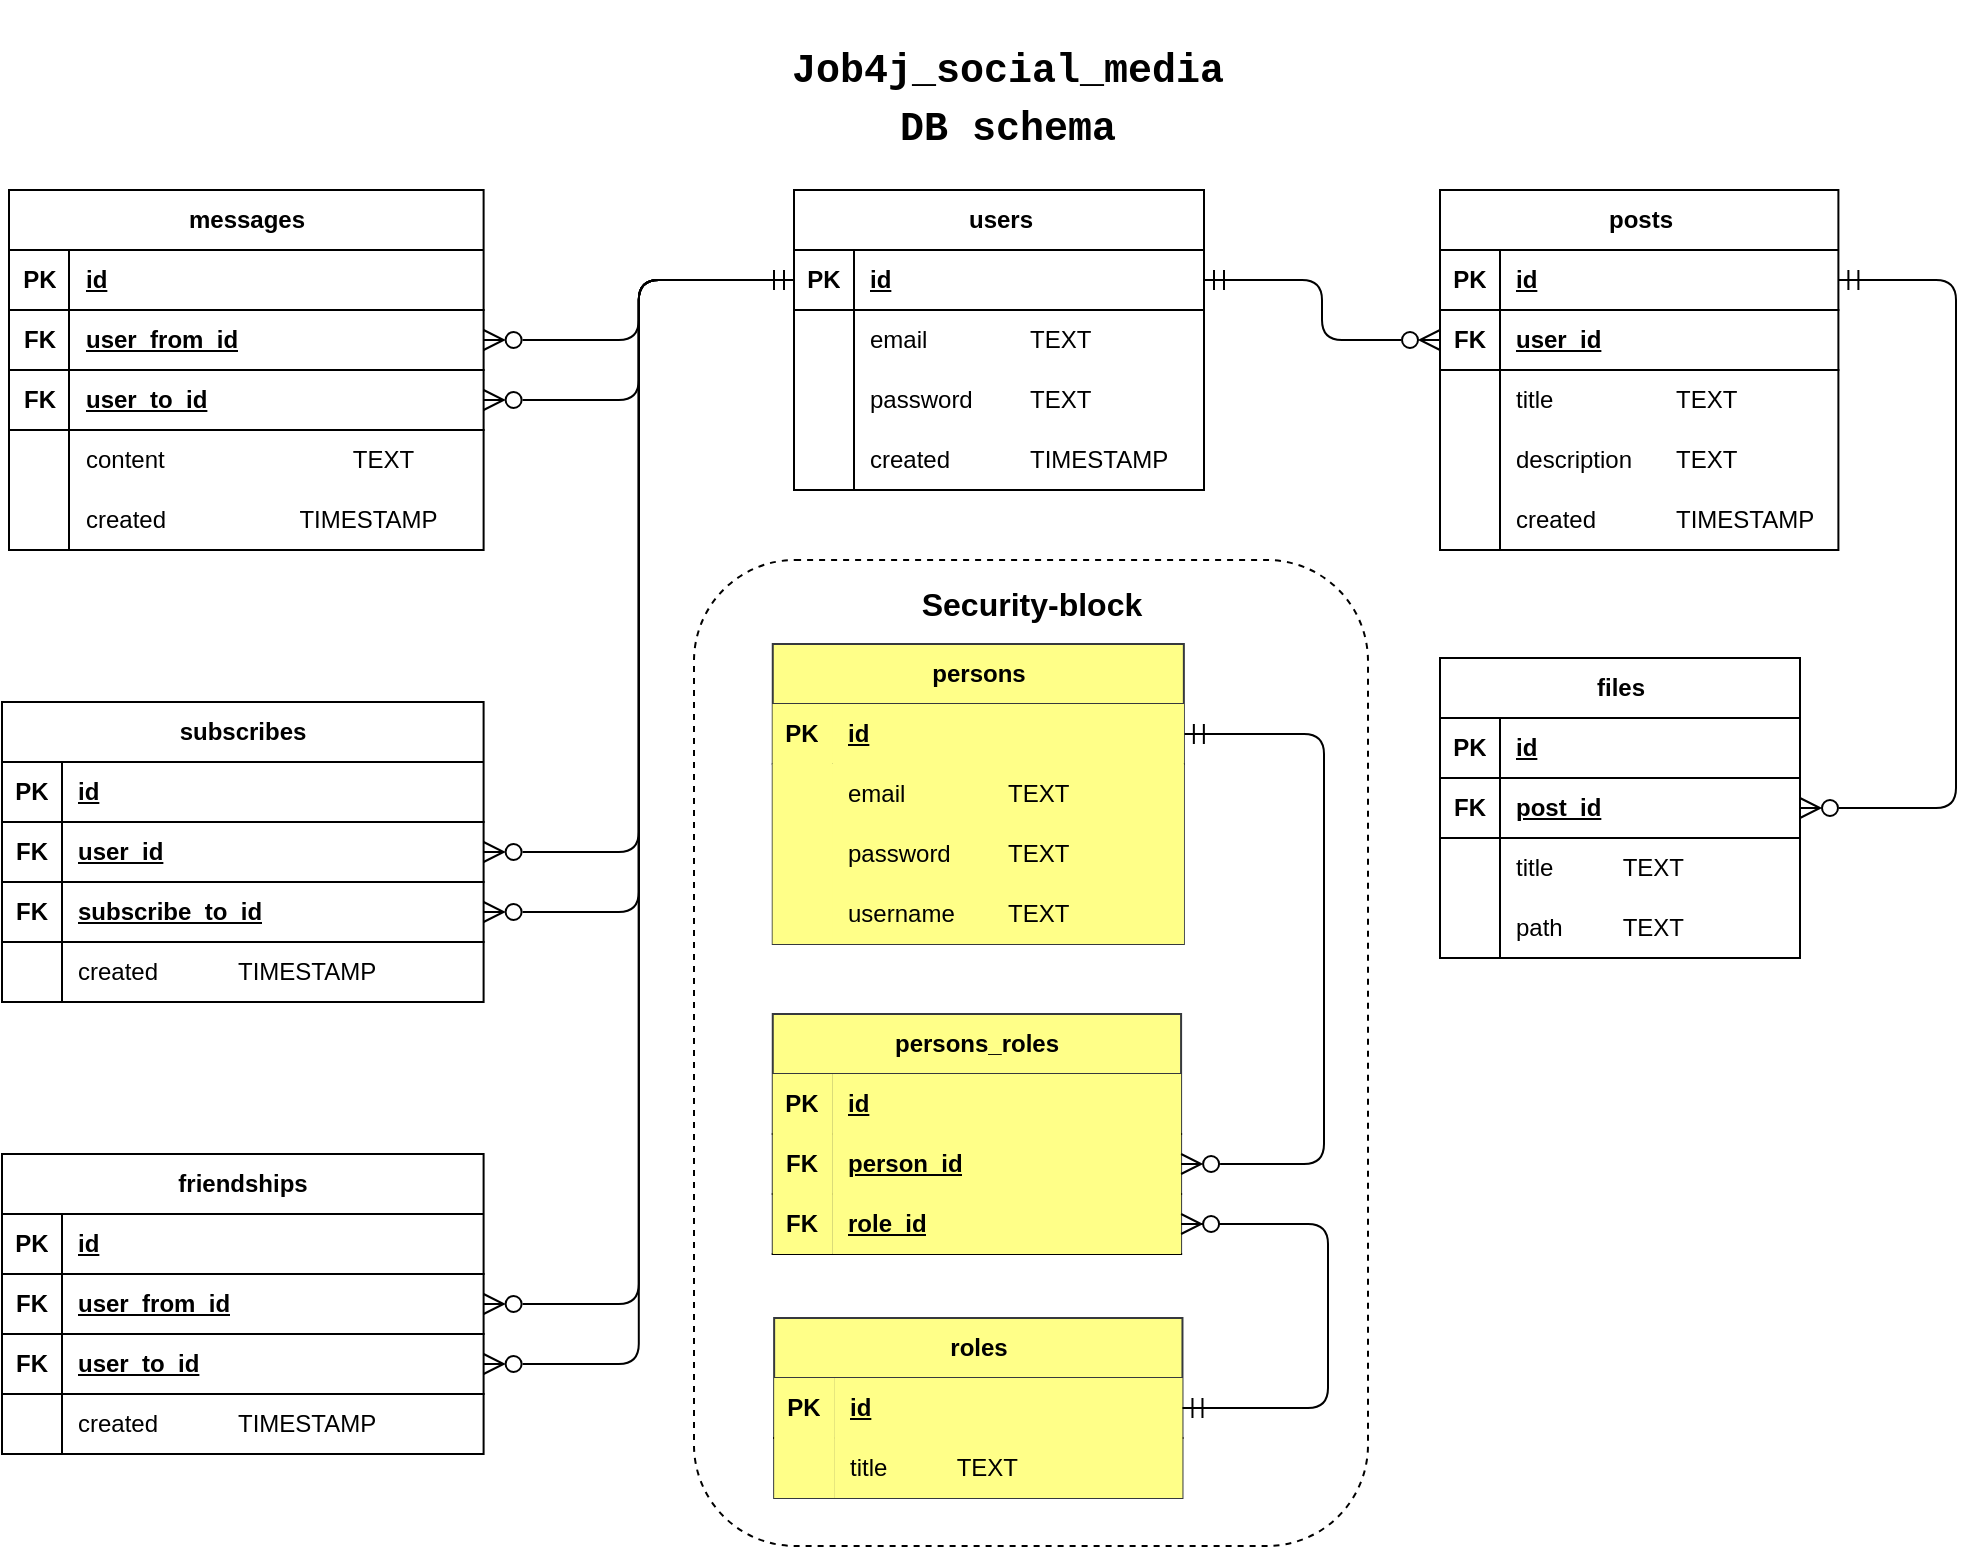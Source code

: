 <mxfile version="27.0.9">
  <diagram name="DB schema" id="reNyeH3_qhQsP8QC6dpi">
    <mxGraphModel dx="1042" dy="687" grid="0" gridSize="10" guides="1" tooltips="1" connect="1" arrows="1" fold="1" page="1" pageScale="1" pageWidth="1169" pageHeight="827" math="0" shadow="0">
      <root>
        <mxCell id="0" />
        <mxCell id="1" parent="0" />
        <mxCell id="GDT_G8Te0QSxyf7FbXCo-1" value="&lt;h2&gt;&lt;b&gt;&lt;font style=&quot;font-size: 20px;&quot;&gt;Job4j_social_media DB schema&lt;/font&gt;&lt;/b&gt;&lt;/h2&gt;" style="text;strokeColor=none;fillColor=none;html=1;align=center;verticalAlign=middle;whiteSpace=wrap;rounded=0;fontSize=16;fontFamily=Courier New;labelBackgroundColor=none;" parent="1" vertex="1">
          <mxGeometry x="585" y="39" width="60" height="20" as="geometry" />
        </mxCell>
        <mxCell id="GDT_G8Te0QSxyf7FbXCo-2" style="edgeStyle=none;curved=1;rounded=0;orthogonalLoop=1;jettySize=auto;html=1;exitX=1;exitY=0.25;exitDx=0;exitDy=0;fontSize=12;startSize=8;endSize=8;labelBackgroundColor=none;fontColor=default;" parent="1" source="GDT_G8Te0QSxyf7FbXCo-1" target="GDT_G8Te0QSxyf7FbXCo-1" edge="1">
          <mxGeometry relative="1" as="geometry" />
        </mxCell>
        <mxCell id="pHdTkfhxEvhXQCfmh5LA-27" value="posts" style="shape=table;startSize=30;container=1;collapsible=1;childLayout=tableLayout;fixedRows=1;rowLines=0;fontStyle=1;align=center;resizeLast=1;html=1;labelBackgroundColor=none;" parent="1" vertex="1">
          <mxGeometry x="831" y="95" width="199.2" height="180" as="geometry" />
        </mxCell>
        <mxCell id="pHdTkfhxEvhXQCfmh5LA-28" value="" style="shape=tableRow;horizontal=0;startSize=0;swimlaneHead=0;swimlaneBody=0;fillColor=none;collapsible=0;dropTarget=0;points=[[0,0.5],[1,0.5]];portConstraint=eastwest;top=0;left=0;right=0;bottom=1;labelBackgroundColor=none;" parent="pHdTkfhxEvhXQCfmh5LA-27" vertex="1">
          <mxGeometry y="30" width="199.2" height="30" as="geometry" />
        </mxCell>
        <mxCell id="pHdTkfhxEvhXQCfmh5LA-29" value="PK" style="shape=partialRectangle;connectable=0;fillColor=none;top=0;left=0;bottom=0;right=0;fontStyle=1;overflow=hidden;whiteSpace=wrap;html=1;labelBackgroundColor=none;" parent="pHdTkfhxEvhXQCfmh5LA-28" vertex="1">
          <mxGeometry width="30" height="30" as="geometry">
            <mxRectangle width="30" height="30" as="alternateBounds" />
          </mxGeometry>
        </mxCell>
        <mxCell id="pHdTkfhxEvhXQCfmh5LA-30" value="id" style="shape=partialRectangle;connectable=0;fillColor=none;top=0;left=0;bottom=0;right=0;align=left;spacingLeft=6;fontStyle=5;overflow=hidden;whiteSpace=wrap;html=1;labelBackgroundColor=none;" parent="pHdTkfhxEvhXQCfmh5LA-28" vertex="1">
          <mxGeometry x="30" width="169.2" height="30" as="geometry">
            <mxRectangle width="169.2" height="30" as="alternateBounds" />
          </mxGeometry>
        </mxCell>
        <mxCell id="pHdTkfhxEvhXQCfmh5LA-129" value="" style="shape=tableRow;horizontal=0;startSize=0;swimlaneHead=0;swimlaneBody=0;fillColor=none;collapsible=0;dropTarget=0;points=[[0,0.5],[1,0.5]];portConstraint=eastwest;top=0;left=0;right=0;bottom=1;labelBackgroundColor=none;" parent="pHdTkfhxEvhXQCfmh5LA-27" vertex="1">
          <mxGeometry y="60" width="199.2" height="30" as="geometry" />
        </mxCell>
        <mxCell id="pHdTkfhxEvhXQCfmh5LA-130" value="FK" style="shape=partialRectangle;connectable=0;fillColor=none;top=0;left=0;bottom=0;right=0;fontStyle=1;overflow=hidden;whiteSpace=wrap;html=1;labelBackgroundColor=none;" parent="pHdTkfhxEvhXQCfmh5LA-129" vertex="1">
          <mxGeometry width="30" height="30" as="geometry">
            <mxRectangle width="30" height="30" as="alternateBounds" />
          </mxGeometry>
        </mxCell>
        <mxCell id="pHdTkfhxEvhXQCfmh5LA-131" value="user_id" style="shape=partialRectangle;connectable=0;fillColor=none;top=0;left=0;bottom=0;right=0;align=left;spacingLeft=6;fontStyle=5;overflow=hidden;whiteSpace=wrap;html=1;labelBackgroundColor=none;" parent="pHdTkfhxEvhXQCfmh5LA-129" vertex="1">
          <mxGeometry x="30" width="169.2" height="30" as="geometry">
            <mxRectangle width="169.2" height="30" as="alternateBounds" />
          </mxGeometry>
        </mxCell>
        <mxCell id="pHdTkfhxEvhXQCfmh5LA-31" value="" style="shape=tableRow;horizontal=0;startSize=0;swimlaneHead=0;swimlaneBody=0;fillColor=none;collapsible=0;dropTarget=0;points=[[0,0.5],[1,0.5]];portConstraint=eastwest;top=0;left=0;right=0;bottom=0;labelBackgroundColor=none;" parent="pHdTkfhxEvhXQCfmh5LA-27" vertex="1">
          <mxGeometry y="90" width="199.2" height="30" as="geometry" />
        </mxCell>
        <mxCell id="pHdTkfhxEvhXQCfmh5LA-32" value="" style="shape=partialRectangle;connectable=0;fillColor=none;top=0;left=0;bottom=0;right=0;editable=1;overflow=hidden;whiteSpace=wrap;html=1;labelBackgroundColor=none;" parent="pHdTkfhxEvhXQCfmh5LA-31" vertex="1">
          <mxGeometry width="30" height="30" as="geometry">
            <mxRectangle width="30" height="30" as="alternateBounds" />
          </mxGeometry>
        </mxCell>
        <mxCell id="pHdTkfhxEvhXQCfmh5LA-33" value="title&lt;span style=&quot;white-space: pre;&quot;&gt;&#x9;&lt;/span&gt;&lt;span style=&quot;white-space: pre;&quot;&gt;&#x9;&lt;span style=&quot;white-space: pre;&quot;&gt;&#x9;&lt;/span&gt;&lt;/span&gt;TEXT" style="shape=partialRectangle;connectable=0;fillColor=none;top=0;left=0;bottom=0;right=0;align=left;spacingLeft=6;overflow=hidden;whiteSpace=wrap;html=1;labelBackgroundColor=none;" parent="pHdTkfhxEvhXQCfmh5LA-31" vertex="1">
          <mxGeometry x="30" width="169.2" height="30" as="geometry">
            <mxRectangle width="169.2" height="30" as="alternateBounds" />
          </mxGeometry>
        </mxCell>
        <mxCell id="pHdTkfhxEvhXQCfmh5LA-34" value="" style="shape=tableRow;horizontal=0;startSize=0;swimlaneHead=0;swimlaneBody=0;fillColor=none;collapsible=0;dropTarget=0;points=[[0,0.5],[1,0.5]];portConstraint=eastwest;top=0;left=0;right=0;bottom=0;labelBackgroundColor=none;" parent="pHdTkfhxEvhXQCfmh5LA-27" vertex="1">
          <mxGeometry y="120" width="199.2" height="30" as="geometry" />
        </mxCell>
        <mxCell id="pHdTkfhxEvhXQCfmh5LA-35" value="" style="shape=partialRectangle;connectable=0;fillColor=none;top=0;left=0;bottom=0;right=0;editable=1;overflow=hidden;whiteSpace=wrap;html=1;labelBackgroundColor=none;" parent="pHdTkfhxEvhXQCfmh5LA-34" vertex="1">
          <mxGeometry width="30" height="30" as="geometry">
            <mxRectangle width="30" height="30" as="alternateBounds" />
          </mxGeometry>
        </mxCell>
        <mxCell id="pHdTkfhxEvhXQCfmh5LA-36" value="description&lt;span style=&quot;white-space: pre;&quot;&gt;&#x9;&lt;/span&gt;TEXT" style="shape=partialRectangle;connectable=0;fillColor=none;top=0;left=0;bottom=0;right=0;align=left;spacingLeft=6;overflow=hidden;whiteSpace=wrap;html=1;labelBackgroundColor=none;" parent="pHdTkfhxEvhXQCfmh5LA-34" vertex="1">
          <mxGeometry x="30" width="169.2" height="30" as="geometry">
            <mxRectangle width="169.2" height="30" as="alternateBounds" />
          </mxGeometry>
        </mxCell>
        <mxCell id="pHdTkfhxEvhXQCfmh5LA-37" value="" style="shape=tableRow;horizontal=0;startSize=0;swimlaneHead=0;swimlaneBody=0;fillColor=none;collapsible=0;dropTarget=0;points=[[0,0.5],[1,0.5]];portConstraint=eastwest;top=0;left=0;right=0;bottom=0;labelBackgroundColor=none;" parent="pHdTkfhxEvhXQCfmh5LA-27" vertex="1">
          <mxGeometry y="150" width="199.2" height="30" as="geometry" />
        </mxCell>
        <mxCell id="pHdTkfhxEvhXQCfmh5LA-38" value="" style="shape=partialRectangle;connectable=0;fillColor=none;top=0;left=0;bottom=0;right=0;editable=1;overflow=hidden;whiteSpace=wrap;html=1;labelBackgroundColor=none;" parent="pHdTkfhxEvhXQCfmh5LA-37" vertex="1">
          <mxGeometry width="30" height="30" as="geometry">
            <mxRectangle width="30" height="30" as="alternateBounds" />
          </mxGeometry>
        </mxCell>
        <mxCell id="pHdTkfhxEvhXQCfmh5LA-39" value="created&lt;span style=&quot;white-space: pre;&quot;&gt;&#x9;&lt;/span&gt;&lt;span style=&quot;white-space: pre;&quot;&gt;&#x9;&lt;/span&gt;TIMESTAMP" style="shape=partialRectangle;connectable=0;fillColor=none;top=0;left=0;bottom=0;right=0;align=left;spacingLeft=6;overflow=hidden;whiteSpace=wrap;html=1;labelBackgroundColor=none;" parent="pHdTkfhxEvhXQCfmh5LA-37" vertex="1">
          <mxGeometry x="30" width="169.2" height="30" as="geometry">
            <mxRectangle width="169.2" height="30" as="alternateBounds" />
          </mxGeometry>
        </mxCell>
        <mxCell id="pHdTkfhxEvhXQCfmh5LA-43" value="users" style="shape=table;startSize=30;container=1;collapsible=1;childLayout=tableLayout;fixedRows=1;rowLines=0;fontStyle=1;align=center;resizeLast=1;html=1;labelBackgroundColor=none;" parent="1" vertex="1">
          <mxGeometry x="508" y="95" width="205" height="150" as="geometry" />
        </mxCell>
        <mxCell id="pHdTkfhxEvhXQCfmh5LA-44" value="" style="shape=tableRow;horizontal=0;startSize=0;swimlaneHead=0;swimlaneBody=0;fillColor=none;collapsible=0;dropTarget=0;points=[[0,0.5],[1,0.5]];portConstraint=eastwest;top=0;left=0;right=0;bottom=1;labelBackgroundColor=none;" parent="pHdTkfhxEvhXQCfmh5LA-43" vertex="1">
          <mxGeometry y="30" width="205" height="30" as="geometry" />
        </mxCell>
        <mxCell id="pHdTkfhxEvhXQCfmh5LA-45" value="PK" style="shape=partialRectangle;connectable=0;fillColor=none;top=0;left=0;bottom=0;right=0;fontStyle=1;overflow=hidden;whiteSpace=wrap;html=1;labelBackgroundColor=none;" parent="pHdTkfhxEvhXQCfmh5LA-44" vertex="1">
          <mxGeometry width="30" height="30" as="geometry">
            <mxRectangle width="30" height="30" as="alternateBounds" />
          </mxGeometry>
        </mxCell>
        <mxCell id="pHdTkfhxEvhXQCfmh5LA-46" value="id" style="shape=partialRectangle;connectable=0;fillColor=none;top=0;left=0;bottom=0;right=0;align=left;spacingLeft=6;fontStyle=5;overflow=hidden;whiteSpace=wrap;html=1;labelBackgroundColor=none;" parent="pHdTkfhxEvhXQCfmh5LA-44" vertex="1">
          <mxGeometry x="30" width="175" height="30" as="geometry">
            <mxRectangle width="175" height="30" as="alternateBounds" />
          </mxGeometry>
        </mxCell>
        <mxCell id="pHdTkfhxEvhXQCfmh5LA-50" value="" style="shape=tableRow;horizontal=0;startSize=0;swimlaneHead=0;swimlaneBody=0;fillColor=none;collapsible=0;dropTarget=0;points=[[0,0.5],[1,0.5]];portConstraint=eastwest;top=0;left=0;right=0;bottom=0;labelBackgroundColor=none;" parent="pHdTkfhxEvhXQCfmh5LA-43" vertex="1">
          <mxGeometry y="60" width="205" height="30" as="geometry" />
        </mxCell>
        <mxCell id="pHdTkfhxEvhXQCfmh5LA-51" value="" style="shape=partialRectangle;connectable=0;fillColor=none;top=0;left=0;bottom=0;right=0;editable=1;overflow=hidden;whiteSpace=wrap;html=1;labelBackgroundColor=none;" parent="pHdTkfhxEvhXQCfmh5LA-50" vertex="1">
          <mxGeometry width="30" height="30" as="geometry">
            <mxRectangle width="30" height="30" as="alternateBounds" />
          </mxGeometry>
        </mxCell>
        <mxCell id="pHdTkfhxEvhXQCfmh5LA-52" value="email&lt;span style=&quot;white-space: pre;&quot;&gt;&#x9;&lt;/span&gt;&lt;span style=&quot;white-space: pre;&quot;&gt;&#x9;&lt;/span&gt;TEXT" style="shape=partialRectangle;connectable=0;fillColor=none;top=0;left=0;bottom=0;right=0;align=left;spacingLeft=6;overflow=hidden;whiteSpace=wrap;html=1;labelBackgroundColor=none;" parent="pHdTkfhxEvhXQCfmh5LA-50" vertex="1">
          <mxGeometry x="30" width="175" height="30" as="geometry">
            <mxRectangle width="175" height="30" as="alternateBounds" />
          </mxGeometry>
        </mxCell>
        <mxCell id="pHdTkfhxEvhXQCfmh5LA-126" value="" style="shape=tableRow;horizontal=0;startSize=0;swimlaneHead=0;swimlaneBody=0;fillColor=none;collapsible=0;dropTarget=0;points=[[0,0.5],[1,0.5]];portConstraint=eastwest;top=0;left=0;right=0;bottom=0;labelBackgroundColor=none;" parent="pHdTkfhxEvhXQCfmh5LA-43" vertex="1">
          <mxGeometry y="90" width="205" height="30" as="geometry" />
        </mxCell>
        <mxCell id="pHdTkfhxEvhXQCfmh5LA-127" value="" style="shape=partialRectangle;connectable=0;fillColor=none;top=0;left=0;bottom=0;right=0;editable=1;overflow=hidden;whiteSpace=wrap;html=1;labelBackgroundColor=none;" parent="pHdTkfhxEvhXQCfmh5LA-126" vertex="1">
          <mxGeometry width="30" height="30" as="geometry">
            <mxRectangle width="30" height="30" as="alternateBounds" />
          </mxGeometry>
        </mxCell>
        <mxCell id="pHdTkfhxEvhXQCfmh5LA-128" value="password&lt;span style=&quot;white-space: pre;&quot;&gt;&#x9;&lt;/span&gt;&lt;span style=&quot;white-space: pre;&quot;&gt;&#x9;&lt;/span&gt;TEXT" style="shape=partialRectangle;connectable=0;fillColor=none;top=0;left=0;bottom=0;right=0;align=left;spacingLeft=6;overflow=hidden;whiteSpace=wrap;html=1;labelBackgroundColor=none;" parent="pHdTkfhxEvhXQCfmh5LA-126" vertex="1">
          <mxGeometry x="30" width="175" height="30" as="geometry">
            <mxRectangle width="175" height="30" as="alternateBounds" />
          </mxGeometry>
        </mxCell>
        <mxCell id="pHdTkfhxEvhXQCfmh5LA-53" value="" style="shape=tableRow;horizontal=0;startSize=0;swimlaneHead=0;swimlaneBody=0;fillColor=none;collapsible=0;dropTarget=0;points=[[0,0.5],[1,0.5]];portConstraint=eastwest;top=0;left=0;right=0;bottom=0;labelBackgroundColor=none;" parent="pHdTkfhxEvhXQCfmh5LA-43" vertex="1">
          <mxGeometry y="120" width="205" height="30" as="geometry" />
        </mxCell>
        <mxCell id="pHdTkfhxEvhXQCfmh5LA-54" value="" style="shape=partialRectangle;connectable=0;fillColor=none;top=0;left=0;bottom=0;right=0;editable=1;overflow=hidden;whiteSpace=wrap;html=1;labelBackgroundColor=none;" parent="pHdTkfhxEvhXQCfmh5LA-53" vertex="1">
          <mxGeometry width="30" height="30" as="geometry">
            <mxRectangle width="30" height="30" as="alternateBounds" />
          </mxGeometry>
        </mxCell>
        <mxCell id="pHdTkfhxEvhXQCfmh5LA-55" value="created&lt;span style=&quot;white-space: pre;&quot;&gt;&#x9;&lt;/span&gt;&lt;span style=&quot;white-space: pre;&quot;&gt;&#x9;&lt;/span&gt;TIMESTAMP" style="shape=partialRectangle;connectable=0;fillColor=none;top=0;left=0;bottom=0;right=0;align=left;spacingLeft=6;overflow=hidden;whiteSpace=wrap;html=1;labelBackgroundColor=none;" parent="pHdTkfhxEvhXQCfmh5LA-53" vertex="1">
          <mxGeometry x="30" width="175" height="30" as="geometry">
            <mxRectangle width="175" height="30" as="alternateBounds" />
          </mxGeometry>
        </mxCell>
        <mxCell id="pHdTkfhxEvhXQCfmh5LA-59" value="messages" style="shape=table;startSize=30;container=1;collapsible=1;childLayout=tableLayout;fixedRows=1;rowLines=0;fontStyle=1;align=center;resizeLast=1;html=1;labelBackgroundColor=none;" parent="1" vertex="1">
          <mxGeometry x="115.5" y="95" width="237.303" height="180" as="geometry" />
        </mxCell>
        <mxCell id="pHdTkfhxEvhXQCfmh5LA-170" value="" style="shape=tableRow;horizontal=0;startSize=0;swimlaneHead=0;swimlaneBody=0;fillColor=none;collapsible=0;dropTarget=0;points=[[0,0.5],[1,0.5]];portConstraint=eastwest;top=0;left=0;right=0;bottom=1;labelBackgroundColor=none;" parent="pHdTkfhxEvhXQCfmh5LA-59" vertex="1">
          <mxGeometry y="30" width="237.303" height="30" as="geometry" />
        </mxCell>
        <mxCell id="pHdTkfhxEvhXQCfmh5LA-171" value="PK" style="shape=partialRectangle;connectable=0;fillColor=none;top=0;left=0;bottom=0;right=0;fontStyle=1;overflow=hidden;whiteSpace=wrap;html=1;labelBackgroundColor=none;" parent="pHdTkfhxEvhXQCfmh5LA-170" vertex="1">
          <mxGeometry width="30" height="30" as="geometry">
            <mxRectangle width="30" height="30" as="alternateBounds" />
          </mxGeometry>
        </mxCell>
        <mxCell id="pHdTkfhxEvhXQCfmh5LA-172" value="id" style="shape=partialRectangle;connectable=0;fillColor=none;top=0;left=0;bottom=0;right=0;align=left;spacingLeft=6;fontStyle=5;overflow=hidden;whiteSpace=wrap;html=1;labelBackgroundColor=none;" parent="pHdTkfhxEvhXQCfmh5LA-170" vertex="1">
          <mxGeometry x="30" width="207.303" height="30" as="geometry">
            <mxRectangle width="207.303" height="30" as="alternateBounds" />
          </mxGeometry>
        </mxCell>
        <mxCell id="pHdTkfhxEvhXQCfmh5LA-173" value="" style="shape=tableRow;horizontal=0;startSize=0;swimlaneHead=0;swimlaneBody=0;fillColor=none;collapsible=0;dropTarget=0;points=[[0,0.5],[1,0.5]];portConstraint=eastwest;top=0;left=0;right=0;bottom=1;labelBackgroundColor=none;" parent="pHdTkfhxEvhXQCfmh5LA-59" vertex="1">
          <mxGeometry y="60" width="237.303" height="30" as="geometry" />
        </mxCell>
        <mxCell id="pHdTkfhxEvhXQCfmh5LA-174" value="FK" style="shape=partialRectangle;connectable=0;fillColor=none;top=0;left=0;bottom=0;right=0;fontStyle=1;overflow=hidden;whiteSpace=wrap;html=1;labelBackgroundColor=none;" parent="pHdTkfhxEvhXQCfmh5LA-173" vertex="1">
          <mxGeometry width="30" height="30" as="geometry">
            <mxRectangle width="30" height="30" as="alternateBounds" />
          </mxGeometry>
        </mxCell>
        <mxCell id="pHdTkfhxEvhXQCfmh5LA-175" value="user_from_id" style="shape=partialRectangle;connectable=0;fillColor=none;top=0;left=0;bottom=0;right=0;align=left;spacingLeft=6;fontStyle=5;overflow=hidden;whiteSpace=wrap;html=1;labelBackgroundColor=none;" parent="pHdTkfhxEvhXQCfmh5LA-173" vertex="1">
          <mxGeometry x="30" width="207.303" height="30" as="geometry">
            <mxRectangle width="207.303" height="30" as="alternateBounds" />
          </mxGeometry>
        </mxCell>
        <mxCell id="pHdTkfhxEvhXQCfmh5LA-60" value="" style="shape=tableRow;horizontal=0;startSize=0;swimlaneHead=0;swimlaneBody=0;fillColor=none;collapsible=0;dropTarget=0;points=[[0,0.5],[1,0.5]];portConstraint=eastwest;top=0;left=0;right=0;bottom=1;labelBackgroundColor=none;" parent="pHdTkfhxEvhXQCfmh5LA-59" vertex="1">
          <mxGeometry y="90" width="237.303" height="30" as="geometry" />
        </mxCell>
        <mxCell id="pHdTkfhxEvhXQCfmh5LA-61" value="FK" style="shape=partialRectangle;connectable=0;fillColor=none;top=0;left=0;bottom=0;right=0;fontStyle=1;overflow=hidden;whiteSpace=wrap;html=1;labelBackgroundColor=none;" parent="pHdTkfhxEvhXQCfmh5LA-60" vertex="1">
          <mxGeometry width="30" height="30" as="geometry">
            <mxRectangle width="30" height="30" as="alternateBounds" />
          </mxGeometry>
        </mxCell>
        <mxCell id="pHdTkfhxEvhXQCfmh5LA-62" value="user_to_id" style="shape=partialRectangle;connectable=0;fillColor=none;top=0;left=0;bottom=0;right=0;align=left;spacingLeft=6;fontStyle=5;overflow=hidden;whiteSpace=wrap;html=1;labelBackgroundColor=none;" parent="pHdTkfhxEvhXQCfmh5LA-60" vertex="1">
          <mxGeometry x="30" width="207.303" height="30" as="geometry">
            <mxRectangle width="207.303" height="30" as="alternateBounds" />
          </mxGeometry>
        </mxCell>
        <mxCell id="pHdTkfhxEvhXQCfmh5LA-72" value="" style="shape=tableRow;horizontal=0;startSize=0;swimlaneHead=0;swimlaneBody=0;fillColor=none;collapsible=0;dropTarget=0;points=[[0,0.5],[1,0.5]];portConstraint=eastwest;top=0;left=0;right=0;bottom=0;labelBackgroundColor=none;" parent="pHdTkfhxEvhXQCfmh5LA-59" vertex="1">
          <mxGeometry y="120" width="237.303" height="30" as="geometry" />
        </mxCell>
        <mxCell id="pHdTkfhxEvhXQCfmh5LA-73" value="" style="shape=partialRectangle;connectable=0;fillColor=none;top=0;left=0;bottom=0;right=0;editable=1;overflow=hidden;whiteSpace=wrap;html=1;labelBackgroundColor=none;" parent="pHdTkfhxEvhXQCfmh5LA-72" vertex="1">
          <mxGeometry width="30" height="30" as="geometry">
            <mxRectangle width="30" height="30" as="alternateBounds" />
          </mxGeometry>
        </mxCell>
        <mxCell id="pHdTkfhxEvhXQCfmh5LA-74" value="content&lt;span style=&quot;white-space: pre;&quot;&gt;&#x9;&lt;/span&gt;&lt;span style=&quot;white-space: pre;&quot;&gt;&#x9;&lt;span style=&quot;white-space: pre;&quot;&gt;&#x9;&lt;/span&gt;&lt;/span&gt;&lt;span style=&quot;white-space: pre;&quot;&gt;&#x9;&lt;/span&gt;TEXT" style="shape=partialRectangle;connectable=0;fillColor=none;top=0;left=0;bottom=0;right=0;align=left;spacingLeft=6;overflow=hidden;whiteSpace=wrap;html=1;labelBackgroundColor=none;" parent="pHdTkfhxEvhXQCfmh5LA-72" vertex="1">
          <mxGeometry x="30" width="207.303" height="30" as="geometry">
            <mxRectangle width="207.303" height="30" as="alternateBounds" />
          </mxGeometry>
        </mxCell>
        <mxCell id="pHdTkfhxEvhXQCfmh5LA-69" value="" style="shape=tableRow;horizontal=0;startSize=0;swimlaneHead=0;swimlaneBody=0;fillColor=none;collapsible=0;dropTarget=0;points=[[0,0.5],[1,0.5]];portConstraint=eastwest;top=0;left=0;right=0;bottom=0;labelBackgroundColor=none;" parent="pHdTkfhxEvhXQCfmh5LA-59" vertex="1">
          <mxGeometry y="150" width="237.303" height="30" as="geometry" />
        </mxCell>
        <mxCell id="pHdTkfhxEvhXQCfmh5LA-70" value="" style="shape=partialRectangle;connectable=0;fillColor=none;top=0;left=0;bottom=0;right=0;editable=1;overflow=hidden;whiteSpace=wrap;html=1;labelBackgroundColor=none;" parent="pHdTkfhxEvhXQCfmh5LA-69" vertex="1">
          <mxGeometry width="30" height="30" as="geometry">
            <mxRectangle width="30" height="30" as="alternateBounds" />
          </mxGeometry>
        </mxCell>
        <mxCell id="pHdTkfhxEvhXQCfmh5LA-71" value="created&lt;span style=&quot;white-space: pre;&quot;&gt;&#x9;&lt;span style=&quot;white-space: pre;&quot;&gt;&#x9;&lt;/span&gt;&lt;/span&gt;&lt;span style=&quot;white-space: pre;&quot;&gt;&#x9;&lt;/span&gt;TIMESTAMP" style="shape=partialRectangle;connectable=0;fillColor=none;top=0;left=0;bottom=0;right=0;align=left;spacingLeft=6;overflow=hidden;whiteSpace=wrap;html=1;labelBackgroundColor=none;" parent="pHdTkfhxEvhXQCfmh5LA-69" vertex="1">
          <mxGeometry x="30" width="207.303" height="30" as="geometry">
            <mxRectangle width="207.303" height="30" as="alternateBounds" />
          </mxGeometry>
        </mxCell>
        <mxCell id="pHdTkfhxEvhXQCfmh5LA-75" value="subscribes" style="shape=table;startSize=30;container=1;collapsible=1;childLayout=tableLayout;fixedRows=1;rowLines=0;fontStyle=1;align=center;resizeLast=1;html=1;labelBackgroundColor=none;" parent="1" vertex="1">
          <mxGeometry x="112" y="351" width="240.8" height="150" as="geometry" />
        </mxCell>
        <mxCell id="pHdTkfhxEvhXQCfmh5LA-158" value="" style="shape=tableRow;horizontal=0;startSize=0;swimlaneHead=0;swimlaneBody=0;fillColor=none;collapsible=0;dropTarget=0;points=[[0,0.5],[1,0.5]];portConstraint=eastwest;top=0;left=0;right=0;bottom=1;labelBackgroundColor=none;" parent="pHdTkfhxEvhXQCfmh5LA-75" vertex="1">
          <mxGeometry y="30" width="240.8" height="30" as="geometry" />
        </mxCell>
        <mxCell id="pHdTkfhxEvhXQCfmh5LA-159" value="PK" style="shape=partialRectangle;connectable=0;fillColor=none;top=0;left=0;bottom=0;right=0;fontStyle=1;overflow=hidden;whiteSpace=wrap;html=1;labelBackgroundColor=none;" parent="pHdTkfhxEvhXQCfmh5LA-158" vertex="1">
          <mxGeometry width="30" height="30" as="geometry">
            <mxRectangle width="30" height="30" as="alternateBounds" />
          </mxGeometry>
        </mxCell>
        <mxCell id="pHdTkfhxEvhXQCfmh5LA-160" value="id" style="shape=partialRectangle;connectable=0;fillColor=none;top=0;left=0;bottom=0;right=0;align=left;spacingLeft=6;fontStyle=5;overflow=hidden;whiteSpace=wrap;html=1;labelBackgroundColor=none;" parent="pHdTkfhxEvhXQCfmh5LA-158" vertex="1">
          <mxGeometry x="30" width="210.8" height="30" as="geometry">
            <mxRectangle width="210.8" height="30" as="alternateBounds" />
          </mxGeometry>
        </mxCell>
        <mxCell id="pHdTkfhxEvhXQCfmh5LA-161" value="" style="shape=tableRow;horizontal=0;startSize=0;swimlaneHead=0;swimlaneBody=0;fillColor=none;collapsible=0;dropTarget=0;points=[[0,0.5],[1,0.5]];portConstraint=eastwest;top=0;left=0;right=0;bottom=1;labelBackgroundColor=none;" parent="pHdTkfhxEvhXQCfmh5LA-75" vertex="1">
          <mxGeometry y="60" width="240.8" height="30" as="geometry" />
        </mxCell>
        <mxCell id="pHdTkfhxEvhXQCfmh5LA-162" value="FK" style="shape=partialRectangle;connectable=0;fillColor=none;top=0;left=0;bottom=0;right=0;fontStyle=1;overflow=hidden;whiteSpace=wrap;html=1;labelBackgroundColor=none;" parent="pHdTkfhxEvhXQCfmh5LA-161" vertex="1">
          <mxGeometry width="30" height="30" as="geometry">
            <mxRectangle width="30" height="30" as="alternateBounds" />
          </mxGeometry>
        </mxCell>
        <mxCell id="pHdTkfhxEvhXQCfmh5LA-163" value="user_id" style="shape=partialRectangle;connectable=0;fillColor=none;top=0;left=0;bottom=0;right=0;align=left;spacingLeft=6;fontStyle=5;overflow=hidden;whiteSpace=wrap;html=1;labelBackgroundColor=none;" parent="pHdTkfhxEvhXQCfmh5LA-161" vertex="1">
          <mxGeometry x="30" width="210.8" height="30" as="geometry">
            <mxRectangle width="210.8" height="30" as="alternateBounds" />
          </mxGeometry>
        </mxCell>
        <mxCell id="pHdTkfhxEvhXQCfmh5LA-76" value="" style="shape=tableRow;horizontal=0;startSize=0;swimlaneHead=0;swimlaneBody=0;fillColor=none;collapsible=0;dropTarget=0;points=[[0,0.5],[1,0.5]];portConstraint=eastwest;top=0;left=0;right=0;bottom=1;labelBackgroundColor=none;" parent="pHdTkfhxEvhXQCfmh5LA-75" vertex="1">
          <mxGeometry y="90" width="240.8" height="30" as="geometry" />
        </mxCell>
        <mxCell id="pHdTkfhxEvhXQCfmh5LA-77" value="FK" style="shape=partialRectangle;connectable=0;fillColor=none;top=0;left=0;bottom=0;right=0;fontStyle=1;overflow=hidden;whiteSpace=wrap;html=1;labelBackgroundColor=none;" parent="pHdTkfhxEvhXQCfmh5LA-76" vertex="1">
          <mxGeometry width="30" height="30" as="geometry">
            <mxRectangle width="30" height="30" as="alternateBounds" />
          </mxGeometry>
        </mxCell>
        <mxCell id="pHdTkfhxEvhXQCfmh5LA-78" value="subscribe_to_id" style="shape=partialRectangle;connectable=0;fillColor=none;top=0;left=0;bottom=0;right=0;align=left;spacingLeft=6;fontStyle=5;overflow=hidden;whiteSpace=wrap;html=1;labelBackgroundColor=none;" parent="pHdTkfhxEvhXQCfmh5LA-76" vertex="1">
          <mxGeometry x="30" width="210.8" height="30" as="geometry">
            <mxRectangle width="210.8" height="30" as="alternateBounds" />
          </mxGeometry>
        </mxCell>
        <mxCell id="pHdTkfhxEvhXQCfmh5LA-85" value="" style="shape=tableRow;horizontal=0;startSize=0;swimlaneHead=0;swimlaneBody=0;fillColor=none;collapsible=0;dropTarget=0;points=[[0,0.5],[1,0.5]];portConstraint=eastwest;top=0;left=0;right=0;bottom=0;labelBackgroundColor=none;" parent="pHdTkfhxEvhXQCfmh5LA-75" vertex="1">
          <mxGeometry y="120" width="240.8" height="30" as="geometry" />
        </mxCell>
        <mxCell id="pHdTkfhxEvhXQCfmh5LA-86" value="" style="shape=partialRectangle;connectable=0;fillColor=none;top=0;left=0;bottom=0;right=0;editable=1;overflow=hidden;whiteSpace=wrap;html=1;labelBackgroundColor=none;" parent="pHdTkfhxEvhXQCfmh5LA-85" vertex="1">
          <mxGeometry width="30" height="30" as="geometry">
            <mxRectangle width="30" height="30" as="alternateBounds" />
          </mxGeometry>
        </mxCell>
        <mxCell id="pHdTkfhxEvhXQCfmh5LA-87" value="created&lt;span style=&quot;white-space: pre;&quot;&gt;&#x9;&lt;/span&gt;&lt;span style=&quot;white-space: pre;&quot;&gt;&#x9;&lt;/span&gt;TIMESTAMP" style="shape=partialRectangle;connectable=0;fillColor=none;top=0;left=0;bottom=0;right=0;align=left;spacingLeft=6;overflow=hidden;whiteSpace=wrap;html=1;labelBackgroundColor=none;" parent="pHdTkfhxEvhXQCfmh5LA-85" vertex="1">
          <mxGeometry x="30" width="210.8" height="30" as="geometry">
            <mxRectangle width="210.8" height="30" as="alternateBounds" />
          </mxGeometry>
        </mxCell>
        <mxCell id="pHdTkfhxEvhXQCfmh5LA-102" value="" style="edgeStyle=orthogonalEdgeStyle;fontSize=12;html=1;endArrow=ERzeroToMany;endFill=0;rounded=1;startSize=8;endSize=8;exitX=1;exitY=0.5;exitDx=0;exitDy=0;curved=0;startArrow=ERmandOne;startFill=0;entryX=0;entryY=0.5;entryDx=0;entryDy=0;labelBackgroundColor=none;fontColor=default;" parent="1" source="pHdTkfhxEvhXQCfmh5LA-44" target="pHdTkfhxEvhXQCfmh5LA-129" edge="1">
          <mxGeometry width="100" height="100" relative="1" as="geometry">
            <mxPoint x="787" y="316" as="sourcePoint" />
            <mxPoint x="890" y="553" as="targetPoint" />
          </mxGeometry>
        </mxCell>
        <mxCell id="pHdTkfhxEvhXQCfmh5LA-106" value="" style="edgeStyle=orthogonalEdgeStyle;fontSize=12;html=1;endArrow=ERmandOne;rounded=1;startSize=8;endSize=8;entryX=0;entryY=0.5;entryDx=0;entryDy=0;exitX=1;exitY=0.5;exitDx=0;exitDy=0;endFill=0;startArrow=ERzeroToMany;startFill=0;labelBackgroundColor=none;fontColor=default;" parent="1" source="pHdTkfhxEvhXQCfmh5LA-173" target="pHdTkfhxEvhXQCfmh5LA-44" edge="1">
          <mxGeometry width="100" height="100" relative="1" as="geometry">
            <mxPoint x="336" y="527" as="sourcePoint" />
            <mxPoint x="436" y="427" as="targetPoint" />
          </mxGeometry>
        </mxCell>
        <mxCell id="pHdTkfhxEvhXQCfmh5LA-107" value="" style="edgeStyle=orthogonalEdgeStyle;fontSize=12;html=1;endArrow=ERmandOne;rounded=1;startSize=8;endSize=8;entryX=0;entryY=0.5;entryDx=0;entryDy=0;exitX=1;exitY=0.5;exitDx=0;exitDy=0;endFill=0;startArrow=ERzeroToMany;startFill=0;labelBackgroundColor=none;fontColor=default;" parent="1" source="pHdTkfhxEvhXQCfmh5LA-60" target="pHdTkfhxEvhXQCfmh5LA-44" edge="1">
          <mxGeometry width="100" height="100" relative="1" as="geometry">
            <mxPoint x="366" y="390" as="sourcePoint" />
            <mxPoint x="466" y="290" as="targetPoint" />
          </mxGeometry>
        </mxCell>
        <mxCell id="pHdTkfhxEvhXQCfmh5LA-108" value="friendships" style="shape=table;startSize=30;container=1;collapsible=1;childLayout=tableLayout;fixedRows=1;rowLines=0;fontStyle=1;align=center;resizeLast=1;html=1;labelBackgroundColor=none;" parent="1" vertex="1">
          <mxGeometry x="112" y="577" width="240.8" height="150" as="geometry" />
        </mxCell>
        <mxCell id="pHdTkfhxEvhXQCfmh5LA-164" value="" style="shape=tableRow;horizontal=0;startSize=0;swimlaneHead=0;swimlaneBody=0;fillColor=none;collapsible=0;dropTarget=0;points=[[0,0.5],[1,0.5]];portConstraint=eastwest;top=0;left=0;right=0;bottom=1;labelBackgroundColor=none;" parent="pHdTkfhxEvhXQCfmh5LA-108" vertex="1">
          <mxGeometry y="30" width="240.8" height="30" as="geometry" />
        </mxCell>
        <mxCell id="pHdTkfhxEvhXQCfmh5LA-165" value="PK" style="shape=partialRectangle;connectable=0;fillColor=none;top=0;left=0;bottom=0;right=0;fontStyle=1;overflow=hidden;whiteSpace=wrap;html=1;labelBackgroundColor=none;" parent="pHdTkfhxEvhXQCfmh5LA-164" vertex="1">
          <mxGeometry width="30" height="30" as="geometry">
            <mxRectangle width="30" height="30" as="alternateBounds" />
          </mxGeometry>
        </mxCell>
        <mxCell id="pHdTkfhxEvhXQCfmh5LA-166" value="id" style="shape=partialRectangle;connectable=0;fillColor=none;top=0;left=0;bottom=0;right=0;align=left;spacingLeft=6;fontStyle=5;overflow=hidden;whiteSpace=wrap;html=1;labelBackgroundColor=none;" parent="pHdTkfhxEvhXQCfmh5LA-164" vertex="1">
          <mxGeometry x="30" width="210.8" height="30" as="geometry">
            <mxRectangle width="210.8" height="30" as="alternateBounds" />
          </mxGeometry>
        </mxCell>
        <mxCell id="pHdTkfhxEvhXQCfmh5LA-167" value="" style="shape=tableRow;horizontal=0;startSize=0;swimlaneHead=0;swimlaneBody=0;fillColor=none;collapsible=0;dropTarget=0;points=[[0,0.5],[1,0.5]];portConstraint=eastwest;top=0;left=0;right=0;bottom=1;labelBackgroundColor=none;" parent="pHdTkfhxEvhXQCfmh5LA-108" vertex="1">
          <mxGeometry y="60" width="240.8" height="30" as="geometry" />
        </mxCell>
        <mxCell id="pHdTkfhxEvhXQCfmh5LA-168" value="FK" style="shape=partialRectangle;connectable=0;fillColor=none;top=0;left=0;bottom=0;right=0;fontStyle=1;overflow=hidden;whiteSpace=wrap;html=1;labelBackgroundColor=none;" parent="pHdTkfhxEvhXQCfmh5LA-167" vertex="1">
          <mxGeometry width="30" height="30" as="geometry">
            <mxRectangle width="30" height="30" as="alternateBounds" />
          </mxGeometry>
        </mxCell>
        <mxCell id="pHdTkfhxEvhXQCfmh5LA-169" value="user_from_id" style="shape=partialRectangle;connectable=0;fillColor=none;top=0;left=0;bottom=0;right=0;align=left;spacingLeft=6;fontStyle=5;overflow=hidden;whiteSpace=wrap;html=1;labelBackgroundColor=none;" parent="pHdTkfhxEvhXQCfmh5LA-167" vertex="1">
          <mxGeometry x="30" width="210.8" height="30" as="geometry">
            <mxRectangle width="210.8" height="30" as="alternateBounds" />
          </mxGeometry>
        </mxCell>
        <mxCell id="pHdTkfhxEvhXQCfmh5LA-109" value="" style="shape=tableRow;horizontal=0;startSize=0;swimlaneHead=0;swimlaneBody=0;fillColor=none;collapsible=0;dropTarget=0;points=[[0,0.5],[1,0.5]];portConstraint=eastwest;top=0;left=0;right=0;bottom=1;labelBackgroundColor=none;" parent="pHdTkfhxEvhXQCfmh5LA-108" vertex="1">
          <mxGeometry y="90" width="240.8" height="30" as="geometry" />
        </mxCell>
        <mxCell id="pHdTkfhxEvhXQCfmh5LA-110" value="FK" style="shape=partialRectangle;connectable=0;fillColor=none;top=0;left=0;bottom=0;right=0;fontStyle=1;overflow=hidden;whiteSpace=wrap;html=1;labelBackgroundColor=none;" parent="pHdTkfhxEvhXQCfmh5LA-109" vertex="1">
          <mxGeometry width="30" height="30" as="geometry">
            <mxRectangle width="30" height="30" as="alternateBounds" />
          </mxGeometry>
        </mxCell>
        <mxCell id="pHdTkfhxEvhXQCfmh5LA-111" value="user_to_id" style="shape=partialRectangle;connectable=0;fillColor=none;top=0;left=0;bottom=0;right=0;align=left;spacingLeft=6;fontStyle=5;overflow=hidden;whiteSpace=wrap;html=1;labelBackgroundColor=none;" parent="pHdTkfhxEvhXQCfmh5LA-109" vertex="1">
          <mxGeometry x="30" width="210.8" height="30" as="geometry">
            <mxRectangle width="210.8" height="30" as="alternateBounds" />
          </mxGeometry>
        </mxCell>
        <mxCell id="pHdTkfhxEvhXQCfmh5LA-118" value="" style="shape=tableRow;horizontal=0;startSize=0;swimlaneHead=0;swimlaneBody=0;fillColor=none;collapsible=0;dropTarget=0;points=[[0,0.5],[1,0.5]];portConstraint=eastwest;top=0;left=0;right=0;bottom=0;labelBackgroundColor=none;" parent="pHdTkfhxEvhXQCfmh5LA-108" vertex="1">
          <mxGeometry y="120" width="240.8" height="30" as="geometry" />
        </mxCell>
        <mxCell id="pHdTkfhxEvhXQCfmh5LA-119" value="" style="shape=partialRectangle;connectable=0;fillColor=none;top=0;left=0;bottom=0;right=0;editable=1;overflow=hidden;whiteSpace=wrap;html=1;labelBackgroundColor=none;" parent="pHdTkfhxEvhXQCfmh5LA-118" vertex="1">
          <mxGeometry width="30" height="30" as="geometry">
            <mxRectangle width="30" height="30" as="alternateBounds" />
          </mxGeometry>
        </mxCell>
        <mxCell id="pHdTkfhxEvhXQCfmh5LA-120" value="created&lt;span style=&quot;white-space: pre;&quot;&gt;&#x9;&lt;/span&gt;&lt;span style=&quot;white-space: pre;&quot;&gt;&#x9;&lt;/span&gt;TIMESTAMP" style="shape=partialRectangle;connectable=0;fillColor=none;top=0;left=0;bottom=0;right=0;align=left;spacingLeft=6;overflow=hidden;whiteSpace=wrap;html=1;labelBackgroundColor=none;" parent="pHdTkfhxEvhXQCfmh5LA-118" vertex="1">
          <mxGeometry x="30" width="210.8" height="30" as="geometry">
            <mxRectangle width="210.8" height="30" as="alternateBounds" />
          </mxGeometry>
        </mxCell>
        <mxCell id="pHdTkfhxEvhXQCfmh5LA-122" value="" style="edgeStyle=orthogonalEdgeStyle;fontSize=12;html=1;endArrow=ERmandOne;rounded=1;startSize=8;endSize=8;entryX=0;entryY=0.5;entryDx=0;entryDy=0;exitX=1;exitY=0.5;exitDx=0;exitDy=0;endFill=0;startArrow=ERzeroToMany;startFill=0;labelBackgroundColor=none;fontColor=default;" parent="1" source="pHdTkfhxEvhXQCfmh5LA-161" target="pHdTkfhxEvhXQCfmh5LA-44" edge="1">
          <mxGeometry width="100" height="100" relative="1" as="geometry">
            <mxPoint x="289.0" y="329" as="sourcePoint" />
            <mxPoint x="549.2" y="309" as="targetPoint" />
          </mxGeometry>
        </mxCell>
        <mxCell id="pHdTkfhxEvhXQCfmh5LA-123" value="" style="edgeStyle=orthogonalEdgeStyle;fontSize=12;html=1;endArrow=ERmandOne;rounded=1;startSize=8;endSize=8;entryX=0;entryY=0.5;entryDx=0;entryDy=0;exitX=1;exitY=0.5;exitDx=0;exitDy=0;endFill=0;startArrow=ERzeroToMany;startFill=0;labelBackgroundColor=none;fontColor=default;" parent="1" source="pHdTkfhxEvhXQCfmh5LA-76" target="pHdTkfhxEvhXQCfmh5LA-44" edge="1">
          <mxGeometry width="100" height="100" relative="1" as="geometry">
            <mxPoint x="341.0" y="433" as="sourcePoint" />
            <mxPoint x="601.2" y="383" as="targetPoint" />
          </mxGeometry>
        </mxCell>
        <mxCell id="pHdTkfhxEvhXQCfmh5LA-124" value="" style="edgeStyle=orthogonalEdgeStyle;fontSize=12;html=1;endArrow=ERmandOne;rounded=1;startSize=8;endSize=8;entryX=0;entryY=0.5;entryDx=0;entryDy=0;exitX=1;exitY=0.5;exitDx=0;exitDy=0;endFill=0;startArrow=ERzeroToMany;startFill=0;labelBackgroundColor=none;fontColor=default;" parent="1" source="pHdTkfhxEvhXQCfmh5LA-167" target="pHdTkfhxEvhXQCfmh5LA-44" edge="1">
          <mxGeometry width="100" height="100" relative="1" as="geometry">
            <mxPoint x="393" y="240" as="sourcePoint" />
            <mxPoint x="512" y="277" as="targetPoint" />
          </mxGeometry>
        </mxCell>
        <mxCell id="pHdTkfhxEvhXQCfmh5LA-125" value="" style="edgeStyle=orthogonalEdgeStyle;fontSize=12;html=1;endArrow=ERmandOne;rounded=1;startSize=8;endSize=8;entryX=0;entryY=0.5;entryDx=0;entryDy=0;exitX=1;exitY=0.5;exitDx=0;exitDy=0;endFill=0;startArrow=ERzeroToMany;startFill=0;labelBackgroundColor=none;fontColor=default;" parent="1" source="pHdTkfhxEvhXQCfmh5LA-109" target="pHdTkfhxEvhXQCfmh5LA-44" edge="1">
          <mxGeometry width="100" height="100" relative="1" as="geometry">
            <mxPoint x="403" y="250" as="sourcePoint" />
            <mxPoint x="522" y="287" as="targetPoint" />
          </mxGeometry>
        </mxCell>
        <mxCell id="SDJ4pSc3TioN7-0xdb-D-14" value="files" style="shape=table;startSize=30;container=1;collapsible=1;childLayout=tableLayout;fixedRows=1;rowLines=0;fontStyle=1;align=center;resizeLast=1;html=1;labelBackgroundColor=none;" parent="1" vertex="1">
          <mxGeometry x="831" y="329" width="180" height="150" as="geometry" />
        </mxCell>
        <mxCell id="SDJ4pSc3TioN7-0xdb-D-27" value="" style="shape=tableRow;horizontal=0;startSize=0;swimlaneHead=0;swimlaneBody=0;fillColor=none;collapsible=0;dropTarget=0;points=[[0,0.5],[1,0.5]];portConstraint=eastwest;top=0;left=0;right=0;bottom=1;labelBackgroundColor=none;" parent="SDJ4pSc3TioN7-0xdb-D-14" vertex="1">
          <mxGeometry y="30" width="180" height="30" as="geometry" />
        </mxCell>
        <mxCell id="SDJ4pSc3TioN7-0xdb-D-28" value="PK" style="shape=partialRectangle;connectable=0;fillColor=none;top=0;left=0;bottom=0;right=0;fontStyle=1;overflow=hidden;whiteSpace=wrap;html=1;labelBackgroundColor=none;" parent="SDJ4pSc3TioN7-0xdb-D-27" vertex="1">
          <mxGeometry width="30" height="30" as="geometry">
            <mxRectangle width="30" height="30" as="alternateBounds" />
          </mxGeometry>
        </mxCell>
        <mxCell id="SDJ4pSc3TioN7-0xdb-D-29" value="id" style="shape=partialRectangle;connectable=0;fillColor=none;top=0;left=0;bottom=0;right=0;align=left;spacingLeft=6;fontStyle=5;overflow=hidden;whiteSpace=wrap;html=1;labelBackgroundColor=none;" parent="SDJ4pSc3TioN7-0xdb-D-27" vertex="1">
          <mxGeometry x="30" width="150" height="30" as="geometry">
            <mxRectangle width="150" height="30" as="alternateBounds" />
          </mxGeometry>
        </mxCell>
        <mxCell id="SDJ4pSc3TioN7-0xdb-D-15" value="" style="shape=tableRow;horizontal=0;startSize=0;swimlaneHead=0;swimlaneBody=0;fillColor=none;collapsible=0;dropTarget=0;points=[[0,0.5],[1,0.5]];portConstraint=eastwest;top=0;left=0;right=0;bottom=1;labelBackgroundColor=none;" parent="SDJ4pSc3TioN7-0xdb-D-14" vertex="1">
          <mxGeometry y="60" width="180" height="30" as="geometry" />
        </mxCell>
        <mxCell id="SDJ4pSc3TioN7-0xdb-D-16" value="FK" style="shape=partialRectangle;connectable=0;fillColor=none;top=0;left=0;bottom=0;right=0;fontStyle=1;overflow=hidden;whiteSpace=wrap;html=1;labelBackgroundColor=none;" parent="SDJ4pSc3TioN7-0xdb-D-15" vertex="1">
          <mxGeometry width="30" height="30" as="geometry">
            <mxRectangle width="30" height="30" as="alternateBounds" />
          </mxGeometry>
        </mxCell>
        <mxCell id="SDJ4pSc3TioN7-0xdb-D-17" value="post_id" style="shape=partialRectangle;connectable=0;fillColor=none;top=0;left=0;bottom=0;right=0;align=left;spacingLeft=6;fontStyle=5;overflow=hidden;whiteSpace=wrap;html=1;labelBackgroundColor=none;" parent="SDJ4pSc3TioN7-0xdb-D-15" vertex="1">
          <mxGeometry x="30" width="150" height="30" as="geometry">
            <mxRectangle width="150" height="30" as="alternateBounds" />
          </mxGeometry>
        </mxCell>
        <mxCell id="SDJ4pSc3TioN7-0xdb-D-18" value="" style="shape=tableRow;horizontal=0;startSize=0;swimlaneHead=0;swimlaneBody=0;fillColor=none;collapsible=0;dropTarget=0;points=[[0,0.5],[1,0.5]];portConstraint=eastwest;top=0;left=0;right=0;bottom=0;labelBackgroundColor=none;" parent="SDJ4pSc3TioN7-0xdb-D-14" vertex="1">
          <mxGeometry y="90" width="180" height="30" as="geometry" />
        </mxCell>
        <mxCell id="SDJ4pSc3TioN7-0xdb-D-19" value="" style="shape=partialRectangle;connectable=0;fillColor=none;top=0;left=0;bottom=0;right=0;editable=1;overflow=hidden;whiteSpace=wrap;html=1;labelBackgroundColor=none;" parent="SDJ4pSc3TioN7-0xdb-D-18" vertex="1">
          <mxGeometry width="30" height="30" as="geometry">
            <mxRectangle width="30" height="30" as="alternateBounds" />
          </mxGeometry>
        </mxCell>
        <mxCell id="SDJ4pSc3TioN7-0xdb-D-20" value="title&lt;span style=&quot;white-space: pre;&quot;&gt;&#x9;&lt;/span&gt;&lt;span style=&quot;white-space: pre;&quot;&gt;&#x9;&lt;/span&gt;TEXT" style="shape=partialRectangle;connectable=0;fillColor=none;top=0;left=0;bottom=0;right=0;align=left;spacingLeft=6;overflow=hidden;whiteSpace=wrap;html=1;labelBackgroundColor=none;" parent="SDJ4pSc3TioN7-0xdb-D-18" vertex="1">
          <mxGeometry x="30" width="150" height="30" as="geometry">
            <mxRectangle width="150" height="30" as="alternateBounds" />
          </mxGeometry>
        </mxCell>
        <mxCell id="SDJ4pSc3TioN7-0xdb-D-21" value="" style="shape=tableRow;horizontal=0;startSize=0;swimlaneHead=0;swimlaneBody=0;fillColor=none;collapsible=0;dropTarget=0;points=[[0,0.5],[1,0.5]];portConstraint=eastwest;top=0;left=0;right=0;bottom=0;labelBackgroundColor=none;" parent="SDJ4pSc3TioN7-0xdb-D-14" vertex="1">
          <mxGeometry y="120" width="180" height="30" as="geometry" />
        </mxCell>
        <mxCell id="SDJ4pSc3TioN7-0xdb-D-22" value="" style="shape=partialRectangle;connectable=0;fillColor=none;top=0;left=0;bottom=0;right=0;editable=1;overflow=hidden;whiteSpace=wrap;html=1;labelBackgroundColor=none;" parent="SDJ4pSc3TioN7-0xdb-D-21" vertex="1">
          <mxGeometry width="30" height="30" as="geometry">
            <mxRectangle width="30" height="30" as="alternateBounds" />
          </mxGeometry>
        </mxCell>
        <mxCell id="SDJ4pSc3TioN7-0xdb-D-23" value="path&lt;span style=&quot;white-space: pre;&quot;&gt;&#x9;&lt;/span&gt;&lt;span style=&quot;white-space: pre;&quot;&gt;&#x9;&lt;/span&gt;TEXT" style="shape=partialRectangle;connectable=0;fillColor=none;top=0;left=0;bottom=0;right=0;align=left;spacingLeft=6;overflow=hidden;whiteSpace=wrap;html=1;labelBackgroundColor=none;" parent="SDJ4pSc3TioN7-0xdb-D-21" vertex="1">
          <mxGeometry x="30" width="150" height="30" as="geometry">
            <mxRectangle width="150" height="30" as="alternateBounds" />
          </mxGeometry>
        </mxCell>
        <mxCell id="SDJ4pSc3TioN7-0xdb-D-30" value="" style="edgeStyle=elbowEdgeStyle;fontSize=12;html=1;endArrow=ERmandOne;rounded=1;startSize=8;endSize=8;entryX=1;entryY=0.5;entryDx=0;entryDy=0;exitX=1;exitY=0.5;exitDx=0;exitDy=0;startArrow=ERzeroToMany;startFill=0;endFill=0;curved=0;labelBackgroundColor=none;fontColor=default;" parent="1" source="SDJ4pSc3TioN7-0xdb-D-15" target="pHdTkfhxEvhXQCfmh5LA-28" edge="1">
          <mxGeometry width="100" height="100" relative="1" as="geometry">
            <mxPoint x="1051" y="395" as="sourcePoint" />
            <mxPoint x="1151" y="295" as="targetPoint" />
            <Array as="points">
              <mxPoint x="1089" y="376" />
            </Array>
          </mxGeometry>
        </mxCell>
        <mxCell id="_wAoroG3fKPn3VSuR5Za-5" value="roles" style="shape=table;startSize=30;container=1;collapsible=1;childLayout=tableLayout;fixedRows=1;rowLines=0;fontStyle=1;align=center;resizeLast=1;html=1;labelBackgroundColor=none;fillColor=#ffff88;strokeColor=#36393d;" parent="1" vertex="1">
          <mxGeometry x="498.07" y="659" width="204.167" height="90" as="geometry" />
        </mxCell>
        <mxCell id="_wAoroG3fKPn3VSuR5Za-6" value="" style="shape=tableRow;horizontal=0;startSize=0;swimlaneHead=0;swimlaneBody=0;fillColor=none;collapsible=0;dropTarget=0;points=[[0,0.5],[1,0.5]];portConstraint=eastwest;top=0;left=0;right=0;bottom=1;labelBackgroundColor=none;" parent="_wAoroG3fKPn3VSuR5Za-5" vertex="1">
          <mxGeometry y="30" width="204.167" height="30" as="geometry" />
        </mxCell>
        <mxCell id="_wAoroG3fKPn3VSuR5Za-7" value="PK" style="shape=partialRectangle;connectable=0;top=0;left=0;bottom=0;right=0;fontStyle=1;overflow=hidden;whiteSpace=wrap;html=1;labelBackgroundColor=none;fillColor=#ffff88;strokeColor=#36393d;" parent="_wAoroG3fKPn3VSuR5Za-6" vertex="1">
          <mxGeometry width="30" height="30" as="geometry">
            <mxRectangle width="30" height="30" as="alternateBounds" />
          </mxGeometry>
        </mxCell>
        <mxCell id="_wAoroG3fKPn3VSuR5Za-8" value="id" style="shape=partialRectangle;connectable=0;top=0;left=0;bottom=0;right=0;align=left;spacingLeft=6;fontStyle=5;overflow=hidden;whiteSpace=wrap;html=1;labelBackgroundColor=none;fillColor=#ffff88;strokeColor=#36393d;" parent="_wAoroG3fKPn3VSuR5Za-6" vertex="1">
          <mxGeometry x="30" width="174.167" height="30" as="geometry">
            <mxRectangle width="174.167" height="30" as="alternateBounds" />
          </mxGeometry>
        </mxCell>
        <mxCell id="_wAoroG3fKPn3VSuR5Za-9" value="" style="shape=tableRow;horizontal=0;startSize=0;swimlaneHead=0;swimlaneBody=0;fillColor=none;collapsible=0;dropTarget=0;points=[[0,0.5],[1,0.5]];portConstraint=eastwest;top=0;left=0;right=0;bottom=0;labelBackgroundColor=none;" parent="_wAoroG3fKPn3VSuR5Za-5" vertex="1">
          <mxGeometry y="60" width="204.167" height="30" as="geometry" />
        </mxCell>
        <mxCell id="_wAoroG3fKPn3VSuR5Za-10" value="" style="shape=partialRectangle;connectable=0;top=0;left=0;bottom=0;right=0;editable=1;overflow=hidden;whiteSpace=wrap;html=1;labelBackgroundColor=none;fillColor=#ffff88;strokeColor=#36393d;" parent="_wAoroG3fKPn3VSuR5Za-9" vertex="1">
          <mxGeometry width="30" height="30" as="geometry">
            <mxRectangle width="30" height="30" as="alternateBounds" />
          </mxGeometry>
        </mxCell>
        <mxCell id="_wAoroG3fKPn3VSuR5Za-11" value="title&lt;span style=&quot;white-space: pre;&quot;&gt;&#x9;&lt;/span&gt;&lt;span style=&quot;white-space: pre;&quot;&gt;&#x9;&lt;/span&gt;TEXT" style="shape=partialRectangle;connectable=0;top=0;left=0;bottom=0;right=0;align=left;spacingLeft=6;overflow=hidden;whiteSpace=wrap;html=1;labelBackgroundColor=none;fillColor=#ffff88;strokeColor=#36393d;" parent="_wAoroG3fKPn3VSuR5Za-9" vertex="1">
          <mxGeometry x="30" width="174.167" height="30" as="geometry">
            <mxRectangle width="174.167" height="30" as="alternateBounds" />
          </mxGeometry>
        </mxCell>
        <mxCell id="_wAoroG3fKPn3VSuR5Za-18" value="persons_roles" style="shape=table;startSize=30;container=1;collapsible=1;childLayout=tableLayout;fixedRows=1;rowLines=0;fontStyle=1;align=center;resizeLast=1;html=1;labelBackgroundColor=none;fillColor=#ffff88;strokeColor=#36393d;" parent="1" vertex="1">
          <mxGeometry x="497.38" y="507" width="204.167" height="120" as="geometry" />
        </mxCell>
        <mxCell id="_wAoroG3fKPn3VSuR5Za-19" value="" style="shape=tableRow;horizontal=0;startSize=0;swimlaneHead=0;swimlaneBody=0;fillColor=none;collapsible=0;dropTarget=0;points=[[0,0.5],[1,0.5]];portConstraint=eastwest;top=0;left=0;right=0;bottom=1;labelBackgroundColor=none;" parent="_wAoroG3fKPn3VSuR5Za-18" vertex="1">
          <mxGeometry y="30" width="204.167" height="30" as="geometry" />
        </mxCell>
        <mxCell id="_wAoroG3fKPn3VSuR5Za-20" value="PK" style="shape=partialRectangle;connectable=0;top=0;left=0;bottom=0;right=0;fontStyle=1;overflow=hidden;whiteSpace=wrap;html=1;labelBackgroundColor=none;fillColor=#ffff88;strokeColor=#36393d;" parent="_wAoroG3fKPn3VSuR5Za-19" vertex="1">
          <mxGeometry width="30" height="30" as="geometry">
            <mxRectangle width="30" height="30" as="alternateBounds" />
          </mxGeometry>
        </mxCell>
        <mxCell id="_wAoroG3fKPn3VSuR5Za-21" value="id" style="shape=partialRectangle;connectable=0;top=0;left=0;bottom=0;right=0;align=left;spacingLeft=6;fontStyle=5;overflow=hidden;whiteSpace=wrap;html=1;labelBackgroundColor=none;fillColor=#ffff88;strokeColor=#36393d;" parent="_wAoroG3fKPn3VSuR5Za-19" vertex="1">
          <mxGeometry x="30" width="174.167" height="30" as="geometry">
            <mxRectangle width="174.167" height="30" as="alternateBounds" />
          </mxGeometry>
        </mxCell>
        <mxCell id="_wAoroG3fKPn3VSuR5Za-31" value="" style="shape=tableRow;horizontal=0;startSize=0;swimlaneHead=0;swimlaneBody=0;fillColor=none;collapsible=0;dropTarget=0;points=[[0,0.5],[1,0.5]];portConstraint=eastwest;top=0;left=0;right=0;bottom=1;labelBackgroundColor=none;" parent="_wAoroG3fKPn3VSuR5Za-18" vertex="1">
          <mxGeometry y="60" width="204.167" height="30" as="geometry" />
        </mxCell>
        <mxCell id="_wAoroG3fKPn3VSuR5Za-32" value="FK" style="shape=partialRectangle;connectable=0;top=0;left=0;bottom=0;right=0;fontStyle=1;overflow=hidden;whiteSpace=wrap;html=1;labelBackgroundColor=none;fillColor=#ffff88;strokeColor=#36393d;" parent="_wAoroG3fKPn3VSuR5Za-31" vertex="1">
          <mxGeometry width="30" height="30" as="geometry">
            <mxRectangle width="30" height="30" as="alternateBounds" />
          </mxGeometry>
        </mxCell>
        <mxCell id="_wAoroG3fKPn3VSuR5Za-33" value="person_id" style="shape=partialRectangle;connectable=0;top=0;left=0;bottom=0;right=0;align=left;spacingLeft=6;fontStyle=5;overflow=hidden;whiteSpace=wrap;html=1;labelBackgroundColor=none;fillColor=#ffff88;strokeColor=#36393d;" parent="_wAoroG3fKPn3VSuR5Za-31" vertex="1">
          <mxGeometry x="30" width="174.167" height="30" as="geometry">
            <mxRectangle width="174.167" height="30" as="alternateBounds" />
          </mxGeometry>
        </mxCell>
        <mxCell id="_wAoroG3fKPn3VSuR5Za-34" value="" style="shape=tableRow;horizontal=0;startSize=0;swimlaneHead=0;swimlaneBody=0;fillColor=none;collapsible=0;dropTarget=0;points=[[0,0.5],[1,0.5]];portConstraint=eastwest;top=0;left=0;right=0;bottom=1;labelBackgroundColor=none;" parent="_wAoroG3fKPn3VSuR5Za-18" vertex="1">
          <mxGeometry y="90" width="204.167" height="30" as="geometry" />
        </mxCell>
        <mxCell id="_wAoroG3fKPn3VSuR5Za-35" value="FK" style="shape=partialRectangle;connectable=0;top=0;left=0;bottom=0;right=0;fontStyle=1;overflow=hidden;whiteSpace=wrap;html=1;labelBackgroundColor=none;fillColor=#ffff88;strokeColor=#36393d;" parent="_wAoroG3fKPn3VSuR5Za-34" vertex="1">
          <mxGeometry width="30" height="30" as="geometry">
            <mxRectangle width="30" height="30" as="alternateBounds" />
          </mxGeometry>
        </mxCell>
        <mxCell id="_wAoroG3fKPn3VSuR5Za-36" value="role_id" style="shape=partialRectangle;connectable=0;top=0;left=0;bottom=0;right=0;align=left;spacingLeft=6;fontStyle=5;overflow=hidden;whiteSpace=wrap;html=1;labelBackgroundColor=none;fillColor=#ffff88;strokeColor=#36393d;" parent="_wAoroG3fKPn3VSuR5Za-34" vertex="1">
          <mxGeometry x="30" width="174.167" height="30" as="geometry">
            <mxRectangle width="174.167" height="30" as="alternateBounds" />
          </mxGeometry>
        </mxCell>
        <mxCell id="_wAoroG3fKPn3VSuR5Za-37" value="" style="edgeStyle=elbowEdgeStyle;fontSize=12;html=1;endArrow=ERmandOne;endFill=0;rounded=1;startSize=8;endSize=8;exitX=1;exitY=0.5;exitDx=0;exitDy=0;entryX=1;entryY=0.5;entryDx=0;entryDy=0;curved=0;startArrow=ERzeroToMany;startFill=0;labelBackgroundColor=none;fontColor=default;" parent="1" source="_wAoroG3fKPn3VSuR5Za-31" target="RjNIvP_9Gzu3_M7dkmA7-6" edge="1">
          <mxGeometry width="100" height="100" relative="1" as="geometry">
            <mxPoint x="738" y="515" as="sourcePoint" />
            <mxPoint x="783" y="363" as="targetPoint" />
            <Array as="points">
              <mxPoint x="773" y="452" />
            </Array>
          </mxGeometry>
        </mxCell>
        <mxCell id="_wAoroG3fKPn3VSuR5Za-38" value="" style="edgeStyle=elbowEdgeStyle;fontSize=12;html=1;endArrow=ERzeroToMany;endFill=1;rounded=1;startSize=8;endSize=8;exitX=1;exitY=0.5;exitDx=0;exitDy=0;entryX=1;entryY=0.5;entryDx=0;entryDy=0;curved=0;startArrow=ERmandOne;startFill=0;labelBackgroundColor=none;fontColor=default;" parent="1" source="_wAoroG3fKPn3VSuR5Za-6" target="_wAoroG3fKPn3VSuR5Za-34" edge="1">
          <mxGeometry width="100" height="100" relative="1" as="geometry">
            <mxPoint x="750" y="708" as="sourcePoint" />
            <mxPoint x="850" y="608" as="targetPoint" />
            <Array as="points">
              <mxPoint x="775" y="640" />
            </Array>
          </mxGeometry>
        </mxCell>
        <mxCell id="RjNIvP_9Gzu3_M7dkmA7-5" value="persons" style="shape=table;startSize=30;container=1;collapsible=1;childLayout=tableLayout;fixedRows=1;rowLines=0;fontStyle=1;align=center;resizeLast=1;html=1;labelBackgroundColor=none;fillColor=#ffff88;strokeColor=#36393d;" parent="1" vertex="1">
          <mxGeometry x="497.38" y="322" width="205.55" height="150" as="geometry" />
        </mxCell>
        <mxCell id="RjNIvP_9Gzu3_M7dkmA7-6" value="" style="shape=tableRow;horizontal=0;startSize=0;swimlaneHead=0;swimlaneBody=0;collapsible=0;dropTarget=0;points=[[0,0.5],[1,0.5]];portConstraint=eastwest;top=0;left=0;right=0;bottom=1;labelBackgroundColor=none;fillColor=#ffff88;strokeColor=#36393d;" parent="RjNIvP_9Gzu3_M7dkmA7-5" vertex="1">
          <mxGeometry y="30" width="205.55" height="30" as="geometry" />
        </mxCell>
        <mxCell id="RjNIvP_9Gzu3_M7dkmA7-7" value="PK" style="shape=partialRectangle;connectable=0;top=0;left=0;bottom=0;right=0;fontStyle=1;overflow=hidden;whiteSpace=wrap;html=1;labelBackgroundColor=none;fillColor=#ffff88;strokeColor=#36393d;" parent="RjNIvP_9Gzu3_M7dkmA7-6" vertex="1">
          <mxGeometry width="30" height="30" as="geometry">
            <mxRectangle width="30" height="30" as="alternateBounds" />
          </mxGeometry>
        </mxCell>
        <mxCell id="RjNIvP_9Gzu3_M7dkmA7-8" value="id" style="shape=partialRectangle;connectable=0;top=0;left=0;bottom=0;right=0;align=left;spacingLeft=6;fontStyle=5;overflow=hidden;whiteSpace=wrap;html=1;labelBackgroundColor=none;fillColor=#ffff88;strokeColor=#36393d;" parent="RjNIvP_9Gzu3_M7dkmA7-6" vertex="1">
          <mxGeometry x="30" width="175.55" height="30" as="geometry">
            <mxRectangle width="175.55" height="30" as="alternateBounds" />
          </mxGeometry>
        </mxCell>
        <mxCell id="RjNIvP_9Gzu3_M7dkmA7-9" value="" style="shape=tableRow;horizontal=0;startSize=0;swimlaneHead=0;swimlaneBody=0;collapsible=0;dropTarget=0;points=[[0,0.5],[1,0.5]];portConstraint=eastwest;top=0;left=0;right=0;bottom=0;labelBackgroundColor=none;fillColor=#ffff88;strokeColor=#36393d;" parent="RjNIvP_9Gzu3_M7dkmA7-5" vertex="1">
          <mxGeometry y="60" width="205.55" height="30" as="geometry" />
        </mxCell>
        <mxCell id="RjNIvP_9Gzu3_M7dkmA7-10" value="" style="shape=partialRectangle;connectable=0;top=0;left=0;bottom=0;right=0;editable=1;overflow=hidden;whiteSpace=wrap;html=1;labelBackgroundColor=none;fillColor=#ffff88;strokeColor=#36393d;" parent="RjNIvP_9Gzu3_M7dkmA7-9" vertex="1">
          <mxGeometry width="30" height="30" as="geometry">
            <mxRectangle width="30" height="30" as="alternateBounds" />
          </mxGeometry>
        </mxCell>
        <mxCell id="RjNIvP_9Gzu3_M7dkmA7-11" value="email&lt;span style=&quot;white-space: pre;&quot;&gt;&#x9;&lt;/span&gt;&lt;span style=&quot;white-space: pre;&quot;&gt;&#x9;&lt;/span&gt;TEXT" style="shape=partialRectangle;connectable=0;top=0;left=0;bottom=0;right=0;align=left;spacingLeft=6;overflow=hidden;whiteSpace=wrap;html=1;labelBackgroundColor=none;fillColor=#ffff88;strokeColor=#36393d;" parent="RjNIvP_9Gzu3_M7dkmA7-9" vertex="1">
          <mxGeometry x="30" width="175.55" height="30" as="geometry">
            <mxRectangle width="175.55" height="30" as="alternateBounds" />
          </mxGeometry>
        </mxCell>
        <mxCell id="RjNIvP_9Gzu3_M7dkmA7-12" value="" style="shape=tableRow;horizontal=0;startSize=0;swimlaneHead=0;swimlaneBody=0;collapsible=0;dropTarget=0;points=[[0,0.5],[1,0.5]];portConstraint=eastwest;top=0;left=0;right=0;bottom=0;labelBackgroundColor=none;fillColor=#ffff88;strokeColor=#36393d;" parent="RjNIvP_9Gzu3_M7dkmA7-5" vertex="1">
          <mxGeometry y="90" width="205.55" height="30" as="geometry" />
        </mxCell>
        <mxCell id="RjNIvP_9Gzu3_M7dkmA7-13" value="" style="shape=partialRectangle;connectable=0;top=0;left=0;bottom=0;right=0;editable=1;overflow=hidden;whiteSpace=wrap;html=1;labelBackgroundColor=none;fillColor=#ffff88;strokeColor=#36393d;" parent="RjNIvP_9Gzu3_M7dkmA7-12" vertex="1">
          <mxGeometry width="30" height="30" as="geometry">
            <mxRectangle width="30" height="30" as="alternateBounds" />
          </mxGeometry>
        </mxCell>
        <mxCell id="RjNIvP_9Gzu3_M7dkmA7-14" value="password&lt;span style=&quot;white-space: pre;&quot;&gt;&#x9;&lt;/span&gt;&lt;span style=&quot;white-space: pre;&quot;&gt;&#x9;&lt;/span&gt;TEXT" style="shape=partialRectangle;connectable=0;top=0;left=0;bottom=0;right=0;align=left;spacingLeft=6;overflow=hidden;whiteSpace=wrap;html=1;labelBackgroundColor=none;fillColor=#ffff88;strokeColor=#36393d;" parent="RjNIvP_9Gzu3_M7dkmA7-12" vertex="1">
          <mxGeometry x="30" width="175.55" height="30" as="geometry">
            <mxRectangle width="175.55" height="30" as="alternateBounds" />
          </mxGeometry>
        </mxCell>
        <mxCell id="RjNIvP_9Gzu3_M7dkmA7-15" value="" style="shape=tableRow;horizontal=0;startSize=0;swimlaneHead=0;swimlaneBody=0;collapsible=0;dropTarget=0;points=[[0,0.5],[1,0.5]];portConstraint=eastwest;top=0;left=0;right=0;bottom=0;labelBackgroundColor=none;fillColor=#ffff88;strokeColor=#36393d;" parent="RjNIvP_9Gzu3_M7dkmA7-5" vertex="1">
          <mxGeometry y="120" width="205.55" height="30" as="geometry" />
        </mxCell>
        <mxCell id="RjNIvP_9Gzu3_M7dkmA7-16" value="" style="shape=partialRectangle;connectable=0;top=0;left=0;bottom=0;right=0;editable=1;overflow=hidden;whiteSpace=wrap;html=1;labelBackgroundColor=none;fillColor=#ffff88;strokeColor=#36393d;" parent="RjNIvP_9Gzu3_M7dkmA7-15" vertex="1">
          <mxGeometry width="30" height="30" as="geometry">
            <mxRectangle width="30" height="30" as="alternateBounds" />
          </mxGeometry>
        </mxCell>
        <mxCell id="RjNIvP_9Gzu3_M7dkmA7-17" value="username&lt;span style=&quot;white-space: pre;&quot;&gt;&#x9;&lt;/span&gt;TEXT" style="shape=partialRectangle;connectable=0;top=0;left=0;bottom=0;right=0;align=left;spacingLeft=6;overflow=hidden;whiteSpace=wrap;html=1;labelBackgroundColor=none;fillColor=#ffff88;strokeColor=#36393d;" parent="RjNIvP_9Gzu3_M7dkmA7-15" vertex="1">
          <mxGeometry x="30" width="175.55" height="30" as="geometry">
            <mxRectangle width="175.55" height="30" as="alternateBounds" />
          </mxGeometry>
        </mxCell>
        <mxCell id="RjNIvP_9Gzu3_M7dkmA7-19" value="" style="rounded=1;whiteSpace=wrap;html=1;fillColor=none;labelBackgroundColor=none;dashed=1;" parent="1" vertex="1">
          <mxGeometry x="458" y="280" width="337" height="493" as="geometry" />
        </mxCell>
        <mxCell id="RjNIvP_9Gzu3_M7dkmA7-20" value="Security-block" style="text;html=1;align=center;verticalAlign=middle;whiteSpace=wrap;rounded=0;fontStyle=1;fontSize=16;labelBackgroundColor=none;" parent="1" vertex="1">
          <mxGeometry x="563.5" y="287" width="126" height="30" as="geometry" />
        </mxCell>
      </root>
    </mxGraphModel>
  </diagram>
</mxfile>
